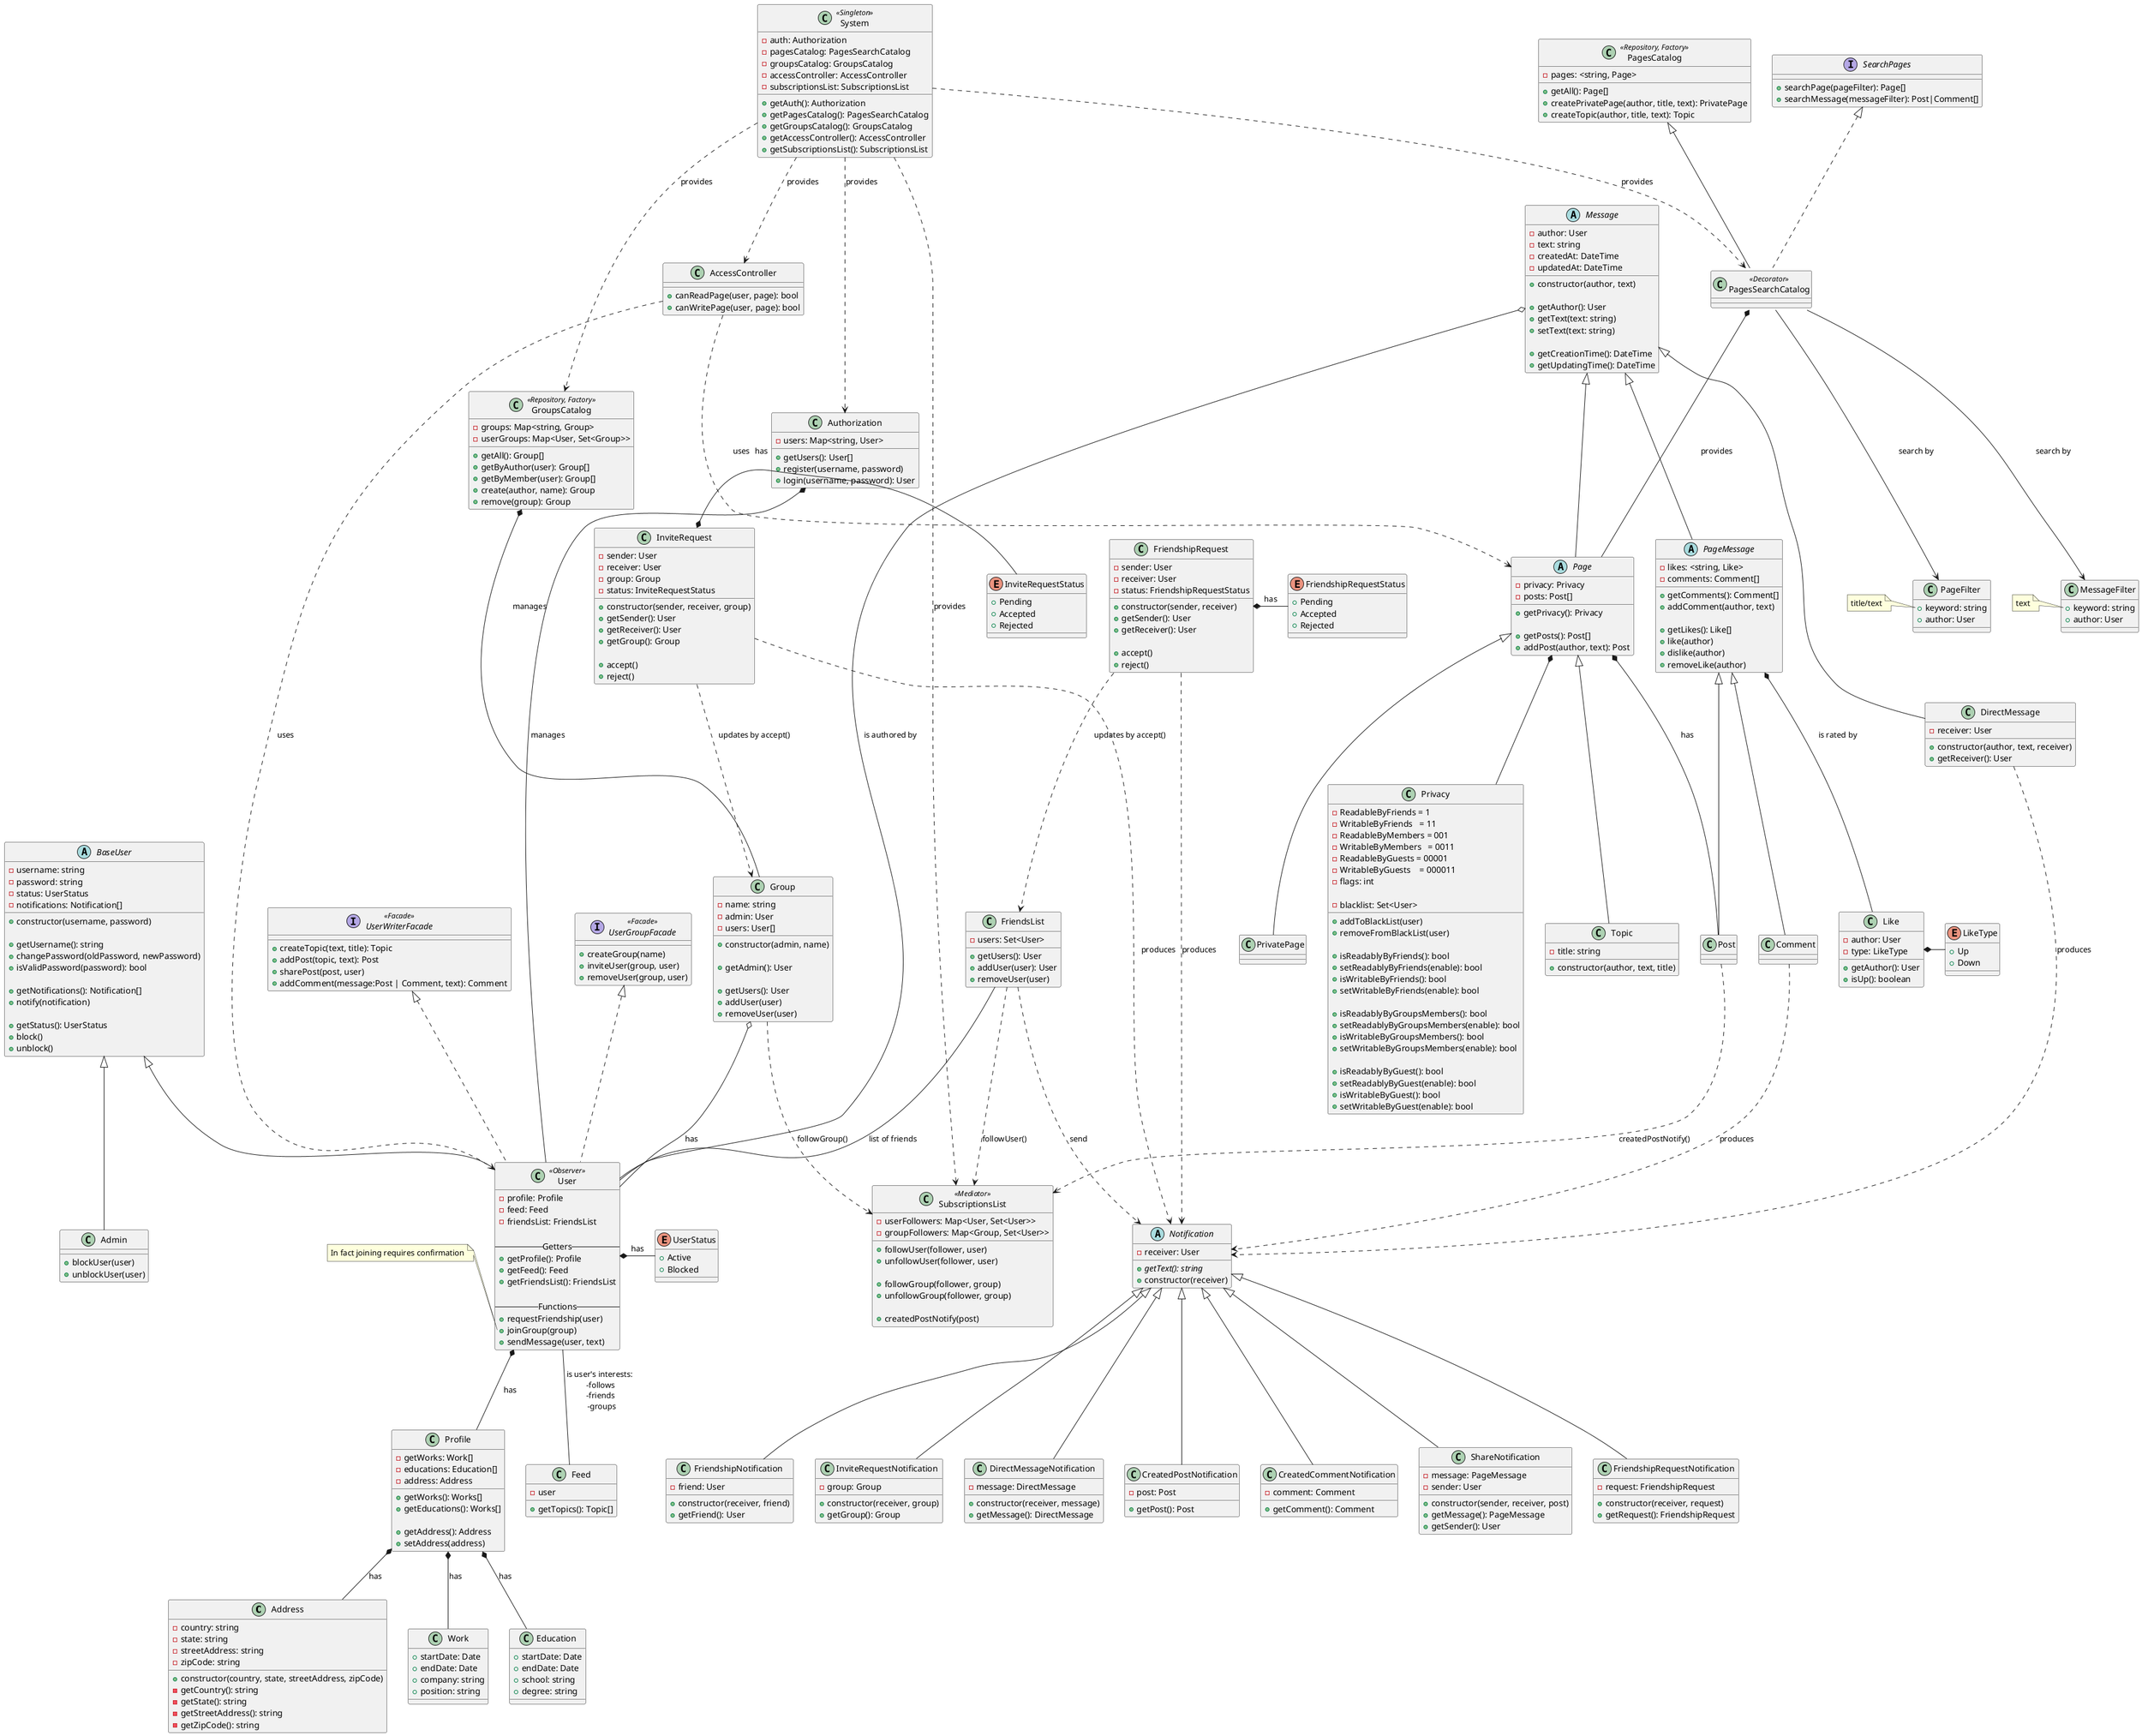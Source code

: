 @startuml
class Address {
    - country: string
    - state: string
    - streetAddress: string
    - zipCode: string
    + constructor(country, state, streetAddress, zipCode)
    - getCountry(): string
    - getState(): string
    - getStreetAddress(): string
    - getZipCode(): string
}

class Work {
    + startDate: Date
    + endDate: Date
    + company: string
    + position: string
}

class Education {
    + startDate: Date
    + endDate: Date
    + school: string
    + degree: string
}

class Profile {
    - getWorks: Work[]
    - educations: Education[]
    - address: Address
    + getWorks(): Works[]
    + getEducations(): Works[]

    + getAddress(): Address
    + setAddress(address)
}
Profile *-- Work: has
Profile *-- Education: has
Profile *-- Address: has

class FriendsList {
    - users: Set<User>
    + getUsers(): User
    + addUser(user): User
    + removeUser(user)
}
FriendsList -- User: list of friends
FriendsList ..> SubscriptionsList: followUser()
FriendsList ..> Notification: send

class Feed {
    - user
    + getTopics(): Topic[]
}

enum UserStatus {
    + Active
    + Blocked
}

abstract BaseUser {
   - username: string
   - password: string
   - status: UserStatus
   - notifications: Notification[]
   + constructor(username, password)

   + getUsername(): string
   + changePassword(oldPassword, newPassword)
   + isValidPassword(password): bool

   + getNotifications(): Notification[]
   + notify(notification)

   + getStatus(): UserStatus
   + block()
   + unblock()
}

interface UserGroupFacade <<Facade>> {
   + createGroup(name)
   + inviteUser(group, user)
   + removeUser(group, user)
}

interface UserWriterFacade <<Facade>> {
   + createTopic(text, title): Topic
   + addPost(topic, text): Post
   + sharePost(post, user)
   + addComment(message:Post | Comment, text): Comment
}

class User <<Observer>> extends BaseUser implements UserGroupFacade, UserWriterFacade {
   - profile: Profile
   - feed: Feed
   - friendsList: FriendsList

   -- Getters --
   + getProfile(): Profile
   + getFeed(): Feed
   + getFriendsList(): FriendsList

   -- Functions --
   + requestFriendship(user)
   + joinGroup(group)
   + sendMessage(user, text)
}
User *- UserStatus: has
User *-- Profile: has
User -- Feed: is user's interests: \n -follows \n -friends \n -groups
note left of User::joinGroup
    In fact joining requires confirmation
end note

class Admin extends BaseUser {
    + blockUser(user)
    + unblockUser(user)
}

class Authorization {
    - users: Map<string, User>
    + getUsers(): User[]
    + register(username, password)
    + login(username, password): User
}
Authorization *-- User: manages

class Group {
    - name: string
    - admin: User
    - users: User[]
    + constructor(admin, name)

    + getAdmin(): User

    + getUsers(): User
    + addUser(user)
    + removeUser(user)
}
Group o-- User: has
Group ..> SubscriptionsList: followGroup()

class GroupsCatalog <<Repository, Factory>> {
    - groups: Map<string, Group>
    - userGroups: Map<User, Set<Group>>
    + getAll(): Group[]
    + getByAuthor(user): Group[]
    + getByMember(user): Group[]
    + create(author, name): Group
    + remove(group): Group
}
GroupsCatalog *-- Group: manages

abstract Message {
    - author: User
    - text: string
    - createdAt: DateTime
    - updatedAt: DateTime
    + constructor(author, text)

    + getAuthor(): User
    + getText(text: string)
    + setText(text: string)

    + getCreationTime(): DateTime
    + getUpdatingTime(): DateTime
}
Message o-- User: is authored by

class DirectMessage extends Message {
    - receiver: User
    + constructor(author, text, receiver)
    + getReceiver(): User
}
DirectMessage ..> Notification: produces

class PageFilter {
    + keyword: string
    + author: User
}
note left of PageFilter::keyword
title/text
endnote

class MessageFilter {
    + keyword: string
    + author: User
}
note left of MessageFilter::keyword
text
endnote

class Privacy {
    - ReadableByFriends = 1
    - WritableByFriends   = 11
    - ReadableByMembers = 001
    - WritableByMembers   = 0011
    - ReadableByGuests = 00001
    - WritableByGuests    = 000011
    - flags: int

    - blacklist: Set<User>


    + addToBlackList(user)
    + removeFromBlackList(user)

    + isReadablyByFriends(): bool
    + setReadablyByFriends(enable): bool
    + isWritableByFriends(): bool
    + setWritableByFriends(enable): bool

    + isReadablyByGroupsMembers(): bool
    + setReadablyByGroupsMembers(enable): bool
    + isWritableByGroupsMembers(): bool
    + setWritableByGroupsMembers(enable): bool

    + isReadablyByGuest(): bool
    + setReadablyByGuest(enable): bool
    + isWritableByGuest(): bool
    + setWritableByGuest(enable): bool
}

abstract Page extends Message {
    - privacy: Privacy
    - posts: Post[]

    + getPrivacy(): Privacy

    + getPosts(): Post[]
    + addPost(author, text): Post
}
Page *-- Privacy
Page *-- Post: has

class PagesCatalog <<Repository, Factory>> {
    - pages: <string, Page>
    + getAll(): Page[]
    + createPrivatePage(author, title, text): PrivatePage
    + createTopic(author, title, text): Topic
}

interface SearchPages {
    + searchPage(pageFilter): Page[]
    + searchMessage(messageFilter): Post|Comment[]
}

class PagesSearchCatalog <<Decorator>> extends PagesCatalog implements SearchPages{
}
PagesSearchCatalog *-- Page: provides
PagesSearchCatalog::searchPage --> PageFilter: search by
PagesSearchCatalog::searchMessage --> MessageFilter: search by

class AccessController {
    + canReadPage(user, page): bool
    + canWritePage(user, page): bool
}
AccessController ..> Page: uses
AccessController ..> User: uses

class Topic extends Page {
    - title: string
    + constructor(author, text, title)
}

class PrivatePage extends Page {
}

enum LikeType {
    + Up
    + Down
}

class Like {
    - author: User
    - type: LikeType
    + getAuthor(): User
    + isUp(): boolean
}
Like *- LikeType

enum FriendshipRequestStatus {
    + Pending
    + Accepted
    + Rejected
}

class FriendshipRequest {
    - sender: User
    - receiver: User
    - status: FriendshipRequestStatus
    + constructor(sender, receiver)
    + getSender(): User
    + getReceiver(): User

    + accept()
    + reject()
}
FriendshipRequest *- FriendshipRequestStatus: has
FriendshipRequest ..> Notification: produces
FriendshipRequest ..> FriendsList: updates by accept()

enum InviteRequestStatus {
    + Pending
    + Accepted
    + Rejected
}

class InviteRequest {
    - sender: User
    - receiver: User
    - group: Group
    - status: InviteRequestStatus
    + constructor(sender, receiver, group)
    + getSender(): User
    + getReceiver(): User
    + getGroup(): Group

    + accept()
    + reject()
}
InviteRequest *- InviteRequestStatus: has
InviteRequest ..> Notification: produces
InviteRequest ..> Group: updates by accept()

abstract Notification {
    - receiver: User
    + {abstract} getText(): string
    + constructor(receiver)
}

class FriendshipRequestNotification extends Notification {
    - request: FriendshipRequest
    + constructor(receiver, request)
    + getRequest(): FriendshipRequest
}

class FriendshipNotification extends Notification {
    - friend: User
    + constructor(receiver, friend)
    + getFriend(): User
}

class InviteRequestNotification extends Notification {
    - group: Group
    + constructor(receiver, group)
    + getGroup(): Group
}

class DirectMessageNotification extends Notification {
    - message: DirectMessage
    + constructor(receiver, message)
    + getMessage(): DirectMessage
}

class CreatedPostNotification extends Notification {
    - post: Post
    + getPost(): Post
}

class CreatedCommentNotification extends Notification {
    - comment: Comment
    + getComment(): Comment
}

class ShareNotification extends Notification {
    - message: PageMessage
    - sender: User
    + constructor(sender, receiver, post)
    + getMessage(): PageMessage
    + getSender(): User
}

abstract PageMessage extends Message {
    - likes: <string, Like>
    - comments: Comment[]

    + getComments(): Comment[]
    + addComment(author, text)

    + getLikes(): Like[]
    + like(author)
    + dislike(author)
    + removeLike(author)
}
PageMessage *-- Like: is rated by

class Post extends PageMessage {
}
Post ..> SubscriptionsList: createdPostNotify()

class Comment extends PageMessage {
}
Comment ..> Notification: produces

class SubscriptionsList <<Mediator>> {
    - userFollowers: Map<User, Set<User>>
    - groupFollowers: Map<Group, Set<User>>

    + followUser(follower, user)
    + unfollowUser(follower, user)

    + followGroup(follower, group)
    + unfollowGroup(follower, group)

    + createdPostNotify(post)
}

class System <<Singleton>> {
    - auth: Authorization
    - pagesCatalog: PagesSearchCatalog
    - groupsCatalog: GroupsCatalog
    - accessController: AccessController
    - subscriptionsList: SubscriptionsList
    + getAuth(): Authorization
    + getPagesCatalog(): PagesSearchCatalog
    + getGroupsCatalog(): GroupsCatalog
    + getAccessController(): AccessController
    + getSubscriptionsList(): SubscriptionsList
}
System ..> Authorization: provides
System ..> PagesSearchCatalog: provides
System ..> GroupsCatalog: provides
System ..> AccessController: provides
System ..> SubscriptionsList: provides

@enduml
